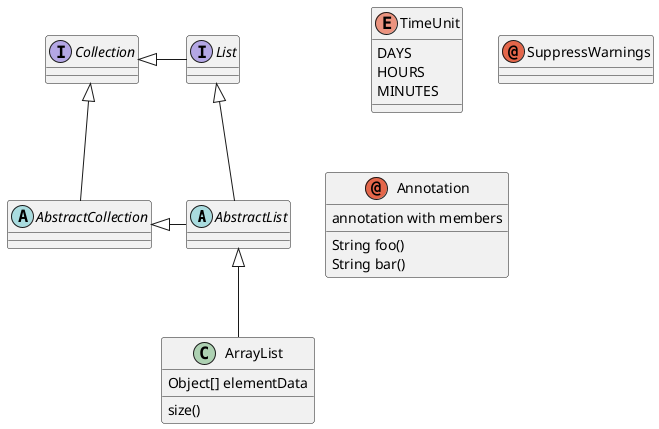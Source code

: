 @startuml
abstract class AbstractList 
abstract AbstractCollection
interface List
interface Collection

List<|-- AbstractList
Collection <|-- AbstractCollection

Collection <|- List
AbstractCollection <|- AbstractList 
AbstractList <|-- ArrayList
class ArrayList {
     Object[] elementData 
     size()
}
enum TimeUnit {
DAYS
HOURS
MINUTES
}
annotation SuppressWarnings

annotation Annotation {
annotation with members
String foo()
String bar()
}
@enduml